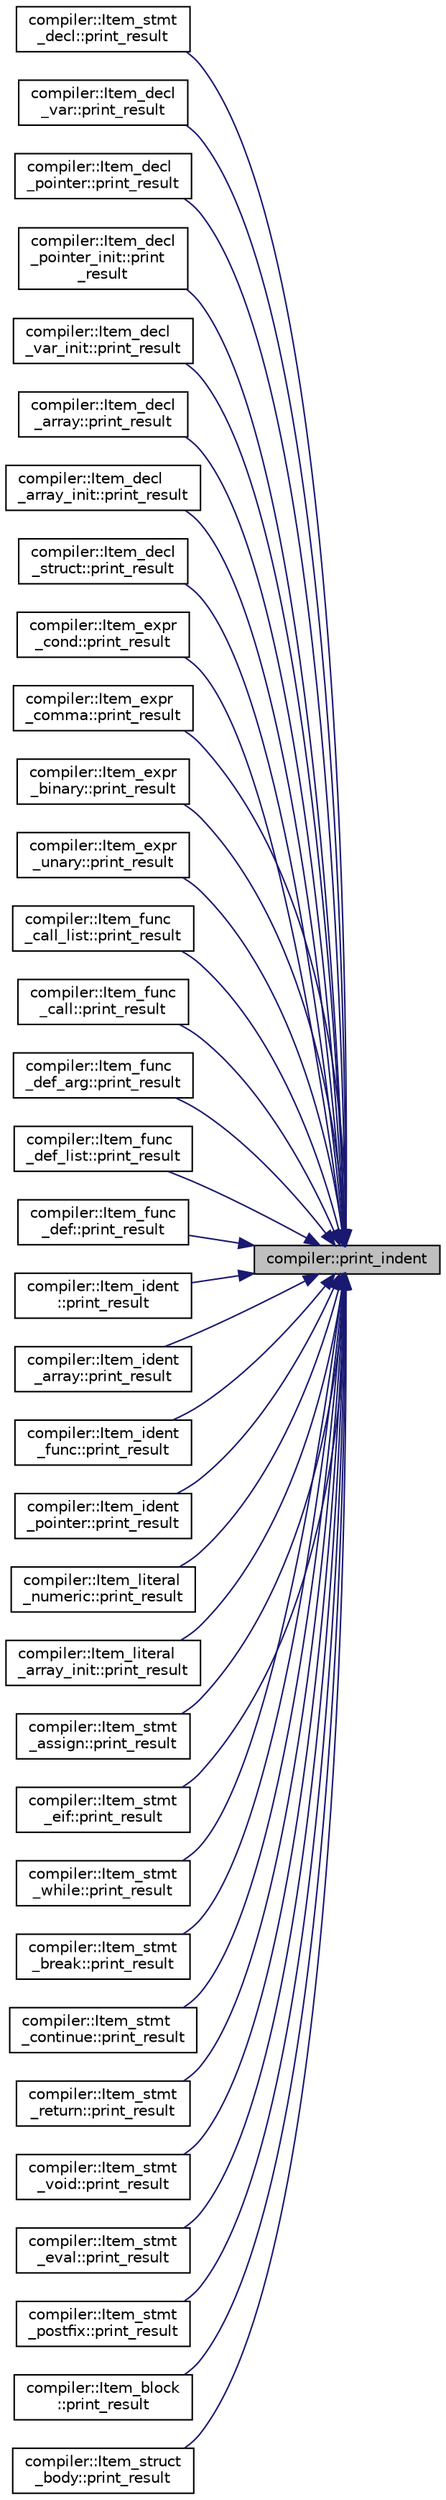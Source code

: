 digraph "compiler::print_indent"
{
 // LATEX_PDF_SIZE
  edge [fontname="Helvetica",fontsize="10",labelfontname="Helvetica",labelfontsize="10"];
  node [fontname="Helvetica",fontsize="10",shape=record];
  rankdir="RL";
  Node1 [label="compiler::print_indent",height=0.2,width=0.4,color="black", fillcolor="grey75", style="filled", fontcolor="black",tooltip="Print indentation for each node in the AST."];
  Node1 -> Node2 [dir="back",color="midnightblue",fontsize="10",style="solid",fontname="Helvetica"];
  Node2 [label="compiler::Item_stmt\l_decl::print_result",height=0.2,width=0.4,color="black", fillcolor="white", style="filled",URL="$classcompiler_1_1_item__stmt__decl.html#af726d9e0c57f472e59211027e3a4ef9f",tooltip="Prints the the parse result as an abstract syntax tree."];
  Node1 -> Node3 [dir="back",color="midnightblue",fontsize="10",style="solid",fontname="Helvetica"];
  Node3 [label="compiler::Item_decl\l_var::print_result",height=0.2,width=0.4,color="black", fillcolor="white", style="filled",URL="$classcompiler_1_1_item__decl__var.html#a2a0fa32c6b377f18c5c3948374ec5180",tooltip="Prints the the parse result as an abstract syntax tree."];
  Node1 -> Node4 [dir="back",color="midnightblue",fontsize="10",style="solid",fontname="Helvetica"];
  Node4 [label="compiler::Item_decl\l_pointer::print_result",height=0.2,width=0.4,color="black", fillcolor="white", style="filled",URL="$classcompiler_1_1_item__decl__pointer.html#a0fa123e278953616eab547414831fa4a",tooltip="Prints the the parse result as an abstract syntax tree."];
  Node1 -> Node5 [dir="back",color="midnightblue",fontsize="10",style="solid",fontname="Helvetica"];
  Node5 [label="compiler::Item_decl\l_pointer_init::print\l_result",height=0.2,width=0.4,color="black", fillcolor="white", style="filled",URL="$classcompiler_1_1_item__decl__pointer__init.html#ae88699c0719b2776ebd710b03f3fd2b4",tooltip="Prints the the parse result as an abstract syntax tree."];
  Node1 -> Node6 [dir="back",color="midnightblue",fontsize="10",style="solid",fontname="Helvetica"];
  Node6 [label="compiler::Item_decl\l_var_init::print_result",height=0.2,width=0.4,color="black", fillcolor="white", style="filled",URL="$classcompiler_1_1_item__decl__var__init.html#a40c7ec9ff9b8cc0525f56c4f124b8760",tooltip="Prints the the parse result as an abstract syntax tree."];
  Node1 -> Node7 [dir="back",color="midnightblue",fontsize="10",style="solid",fontname="Helvetica"];
  Node7 [label="compiler::Item_decl\l_array::print_result",height=0.2,width=0.4,color="black", fillcolor="white", style="filled",URL="$classcompiler_1_1_item__decl__array.html#aea9b5b54a032855bb78dc970b3057c80",tooltip="Prints the the parse result as an abstract syntax tree."];
  Node1 -> Node8 [dir="back",color="midnightblue",fontsize="10",style="solid",fontname="Helvetica"];
  Node8 [label="compiler::Item_decl\l_array_init::print_result",height=0.2,width=0.4,color="black", fillcolor="white", style="filled",URL="$classcompiler_1_1_item__decl__array__init.html#a0924733d14106a958afa56d43f17e07a",tooltip="Prints the the parse result as an abstract syntax tree."];
  Node1 -> Node9 [dir="back",color="midnightblue",fontsize="10",style="solid",fontname="Helvetica"];
  Node9 [label="compiler::Item_decl\l_struct::print_result",height=0.2,width=0.4,color="black", fillcolor="white", style="filled",URL="$classcompiler_1_1_item__decl__struct.html#ace812bc06db961acaf83d78f3fafef95",tooltip="Prints the the parse result as an abstract syntax tree."];
  Node1 -> Node10 [dir="back",color="midnightblue",fontsize="10",style="solid",fontname="Helvetica"];
  Node10 [label="compiler::Item_expr\l_cond::print_result",height=0.2,width=0.4,color="black", fillcolor="white", style="filled",URL="$classcompiler_1_1_item__expr__cond.html#af6b5ad6f0cb21e6955ba54913141546d",tooltip="Prints the the parse result as an abstract syntax tree."];
  Node1 -> Node11 [dir="back",color="midnightblue",fontsize="10",style="solid",fontname="Helvetica"];
  Node11 [label="compiler::Item_expr\l_comma::print_result",height=0.2,width=0.4,color="black", fillcolor="white", style="filled",URL="$classcompiler_1_1_item__expr__comma.html#ad8af0ac45d3e0ffd5de6a8b1071d2b1d",tooltip="Prints the the parse result as an abstract syntax tree."];
  Node1 -> Node12 [dir="back",color="midnightblue",fontsize="10",style="solid",fontname="Helvetica"];
  Node12 [label="compiler::Item_expr\l_binary::print_result",height=0.2,width=0.4,color="black", fillcolor="white", style="filled",URL="$classcompiler_1_1_item__expr__binary.html#a92aa1e184f0279c3823d4f7e9b5499da",tooltip="Prints the the parse result as an abstract syntax tree."];
  Node1 -> Node13 [dir="back",color="midnightblue",fontsize="10",style="solid",fontname="Helvetica"];
  Node13 [label="compiler::Item_expr\l_unary::print_result",height=0.2,width=0.4,color="black", fillcolor="white", style="filled",URL="$classcompiler_1_1_item__expr__unary.html#a3844b852897115ad79ad2f075e098670",tooltip="Prints the the parse result as an abstract syntax tree."];
  Node1 -> Node14 [dir="back",color="midnightblue",fontsize="10",style="solid",fontname="Helvetica"];
  Node14 [label="compiler::Item_func\l_call_list::print_result",height=0.2,width=0.4,color="black", fillcolor="white", style="filled",URL="$classcompiler_1_1_item__func__call__list.html#abacc0762aefd38645a688b981f8e16bc",tooltip="Prints the the parse result as an abstract syntax tree."];
  Node1 -> Node15 [dir="back",color="midnightblue",fontsize="10",style="solid",fontname="Helvetica"];
  Node15 [label="compiler::Item_func\l_call::print_result",height=0.2,width=0.4,color="black", fillcolor="white", style="filled",URL="$classcompiler_1_1_item__func__call.html#a851b26b057aef140f755ef5444d9e90a",tooltip="Prints the the parse result as an abstract syntax tree."];
  Node1 -> Node16 [dir="back",color="midnightblue",fontsize="10",style="solid",fontname="Helvetica"];
  Node16 [label="compiler::Item_func\l_def_arg::print_result",height=0.2,width=0.4,color="black", fillcolor="white", style="filled",URL="$classcompiler_1_1_item__func__def__arg.html#a49585e8eb77c1301cdef8f2e918ee5fd",tooltip="Prints the the parse result as an abstract syntax tree."];
  Node1 -> Node17 [dir="back",color="midnightblue",fontsize="10",style="solid",fontname="Helvetica"];
  Node17 [label="compiler::Item_func\l_def_list::print_result",height=0.2,width=0.4,color="black", fillcolor="white", style="filled",URL="$classcompiler_1_1_item__func__def__list.html#a16a7ae2c88537c1f47a1ed043bb1fd59",tooltip="Prints the the parse result as an abstract syntax tree."];
  Node1 -> Node18 [dir="back",color="midnightblue",fontsize="10",style="solid",fontname="Helvetica"];
  Node18 [label="compiler::Item_func\l_def::print_result",height=0.2,width=0.4,color="black", fillcolor="white", style="filled",URL="$classcompiler_1_1_item__func__def.html#a860e67b9abbf6bab5052b299baa7e6a8",tooltip="Prints the the parse result as an abstract syntax tree."];
  Node1 -> Node19 [dir="back",color="midnightblue",fontsize="10",style="solid",fontname="Helvetica"];
  Node19 [label="compiler::Item_ident\l::print_result",height=0.2,width=0.4,color="black", fillcolor="white", style="filled",URL="$classcompiler_1_1_item__ident.html#ada3d1ba098dce12b174089bd6d0c746e",tooltip="Prints the the parse result as an abstract syntax tree."];
  Node1 -> Node20 [dir="back",color="midnightblue",fontsize="10",style="solid",fontname="Helvetica"];
  Node20 [label="compiler::Item_ident\l_array::print_result",height=0.2,width=0.4,color="black", fillcolor="white", style="filled",URL="$classcompiler_1_1_item__ident__array.html#af5b63bdc0e4c4236922042cc8cb0c164",tooltip="Prints the the parse result as an abstract syntax tree."];
  Node1 -> Node21 [dir="back",color="midnightblue",fontsize="10",style="solid",fontname="Helvetica"];
  Node21 [label="compiler::Item_ident\l_func::print_result",height=0.2,width=0.4,color="black", fillcolor="white", style="filled",URL="$classcompiler_1_1_item__ident__func.html#ab828b443d9c3ddd421fc448f223f6781",tooltip="Prints the the parse result as an abstract syntax tree."];
  Node1 -> Node22 [dir="back",color="midnightblue",fontsize="10",style="solid",fontname="Helvetica"];
  Node22 [label="compiler::Item_ident\l_pointer::print_result",height=0.2,width=0.4,color="black", fillcolor="white", style="filled",URL="$classcompiler_1_1_item__ident__pointer.html#ae1fd14bec555a45a36a0a415eb87acbc",tooltip="Prints the the parse result as an abstract syntax tree."];
  Node1 -> Node23 [dir="back",color="midnightblue",fontsize="10",style="solid",fontname="Helvetica"];
  Node23 [label="compiler::Item_literal\l_numeric::print_result",height=0.2,width=0.4,color="black", fillcolor="white", style="filled",URL="$classcompiler_1_1_item__literal__numeric.html#a3a66eba5224e5bcd478e0e7d199cf914",tooltip="Prints the the parse result as an abstract syntax tree."];
  Node1 -> Node24 [dir="back",color="midnightblue",fontsize="10",style="solid",fontname="Helvetica"];
  Node24 [label="compiler::Item_literal\l_array_init::print_result",height=0.2,width=0.4,color="black", fillcolor="white", style="filled",URL="$classcompiler_1_1_item__literal__array__init.html#a845e0f16408b8ecad1ce4f5a2aeeabed",tooltip="Prints the the parse result as an abstract syntax tree."];
  Node1 -> Node25 [dir="back",color="midnightblue",fontsize="10",style="solid",fontname="Helvetica"];
  Node25 [label="compiler::Item_stmt\l_assign::print_result",height=0.2,width=0.4,color="black", fillcolor="white", style="filled",URL="$classcompiler_1_1_item__stmt__assign.html#a5792af60643017ad420b734feff72a59",tooltip="Prints the the parse result as an abstract syntax tree."];
  Node1 -> Node26 [dir="back",color="midnightblue",fontsize="10",style="solid",fontname="Helvetica"];
  Node26 [label="compiler::Item_stmt\l_eif::print_result",height=0.2,width=0.4,color="black", fillcolor="white", style="filled",URL="$classcompiler_1_1_item__stmt__eif.html#ab3600c9c4de9e9ce0de8af17d740729f",tooltip="Prints the the parse result as an abstract syntax tree."];
  Node1 -> Node27 [dir="back",color="midnightblue",fontsize="10",style="solid",fontname="Helvetica"];
  Node27 [label="compiler::Item_stmt\l_while::print_result",height=0.2,width=0.4,color="black", fillcolor="white", style="filled",URL="$classcompiler_1_1_item__stmt__while.html#a346d124ff2105381d2f61d5de81dcbb4",tooltip="Prints the the parse result as an abstract syntax tree."];
  Node1 -> Node28 [dir="back",color="midnightblue",fontsize="10",style="solid",fontname="Helvetica"];
  Node28 [label="compiler::Item_stmt\l_break::print_result",height=0.2,width=0.4,color="black", fillcolor="white", style="filled",URL="$classcompiler_1_1_item__stmt__break.html#a20e941e14f5860c6c8f7bf1d24b53fd1",tooltip="Prints the the parse result as an abstract syntax tree."];
  Node1 -> Node29 [dir="back",color="midnightblue",fontsize="10",style="solid",fontname="Helvetica"];
  Node29 [label="compiler::Item_stmt\l_continue::print_result",height=0.2,width=0.4,color="black", fillcolor="white", style="filled",URL="$classcompiler_1_1_item__stmt__continue.html#aa49a2d670e99ca1c12919d8e7cc6392d",tooltip="Prints the the parse result as an abstract syntax tree."];
  Node1 -> Node30 [dir="back",color="midnightblue",fontsize="10",style="solid",fontname="Helvetica"];
  Node30 [label="compiler::Item_stmt\l_return::print_result",height=0.2,width=0.4,color="black", fillcolor="white", style="filled",URL="$classcompiler_1_1_item__stmt__return.html#a53ca27555ce8dad539ccb5dcfbe7541b",tooltip="Prints the the parse result as an abstract syntax tree."];
  Node1 -> Node31 [dir="back",color="midnightblue",fontsize="10",style="solid",fontname="Helvetica"];
  Node31 [label="compiler::Item_stmt\l_void::print_result",height=0.2,width=0.4,color="black", fillcolor="white", style="filled",URL="$classcompiler_1_1_item__stmt__void.html#a68837e303402d2543f19fafd800a5401",tooltip="Prints the the parse result as an abstract syntax tree."];
  Node1 -> Node32 [dir="back",color="midnightblue",fontsize="10",style="solid",fontname="Helvetica"];
  Node32 [label="compiler::Item_stmt\l_eval::print_result",height=0.2,width=0.4,color="black", fillcolor="white", style="filled",URL="$classcompiler_1_1_item__stmt__eval.html#a25c389d254d612eb8bf396d9ce6c88a0",tooltip="Prints the the parse result as an abstract syntax tree."];
  Node1 -> Node33 [dir="back",color="midnightblue",fontsize="10",style="solid",fontname="Helvetica"];
  Node33 [label="compiler::Item_stmt\l_postfix::print_result",height=0.2,width=0.4,color="black", fillcolor="white", style="filled",URL="$classcompiler_1_1_item__stmt__postfix.html#a3de3b0c112c83e5667080700598830b6",tooltip="Prints the the parse result as an abstract syntax tree."];
  Node1 -> Node34 [dir="back",color="midnightblue",fontsize="10",style="solid",fontname="Helvetica"];
  Node34 [label="compiler::Item_block\l::print_result",height=0.2,width=0.4,color="black", fillcolor="white", style="filled",URL="$classcompiler_1_1_item__block.html#a746c0a718199ef1ca37550b8be11f74d",tooltip="Prints the the parse result as an abstract syntax tree."];
  Node1 -> Node35 [dir="back",color="midnightblue",fontsize="10",style="solid",fontname="Helvetica"];
  Node35 [label="compiler::Item_struct\l_body::print_result",height=0.2,width=0.4,color="black", fillcolor="white", style="filled",URL="$classcompiler_1_1_item__struct__body.html#ad5b249b09ef5c18317f878b609e94a00",tooltip="Prints the the parse result as an abstract syntax tree."];
}
